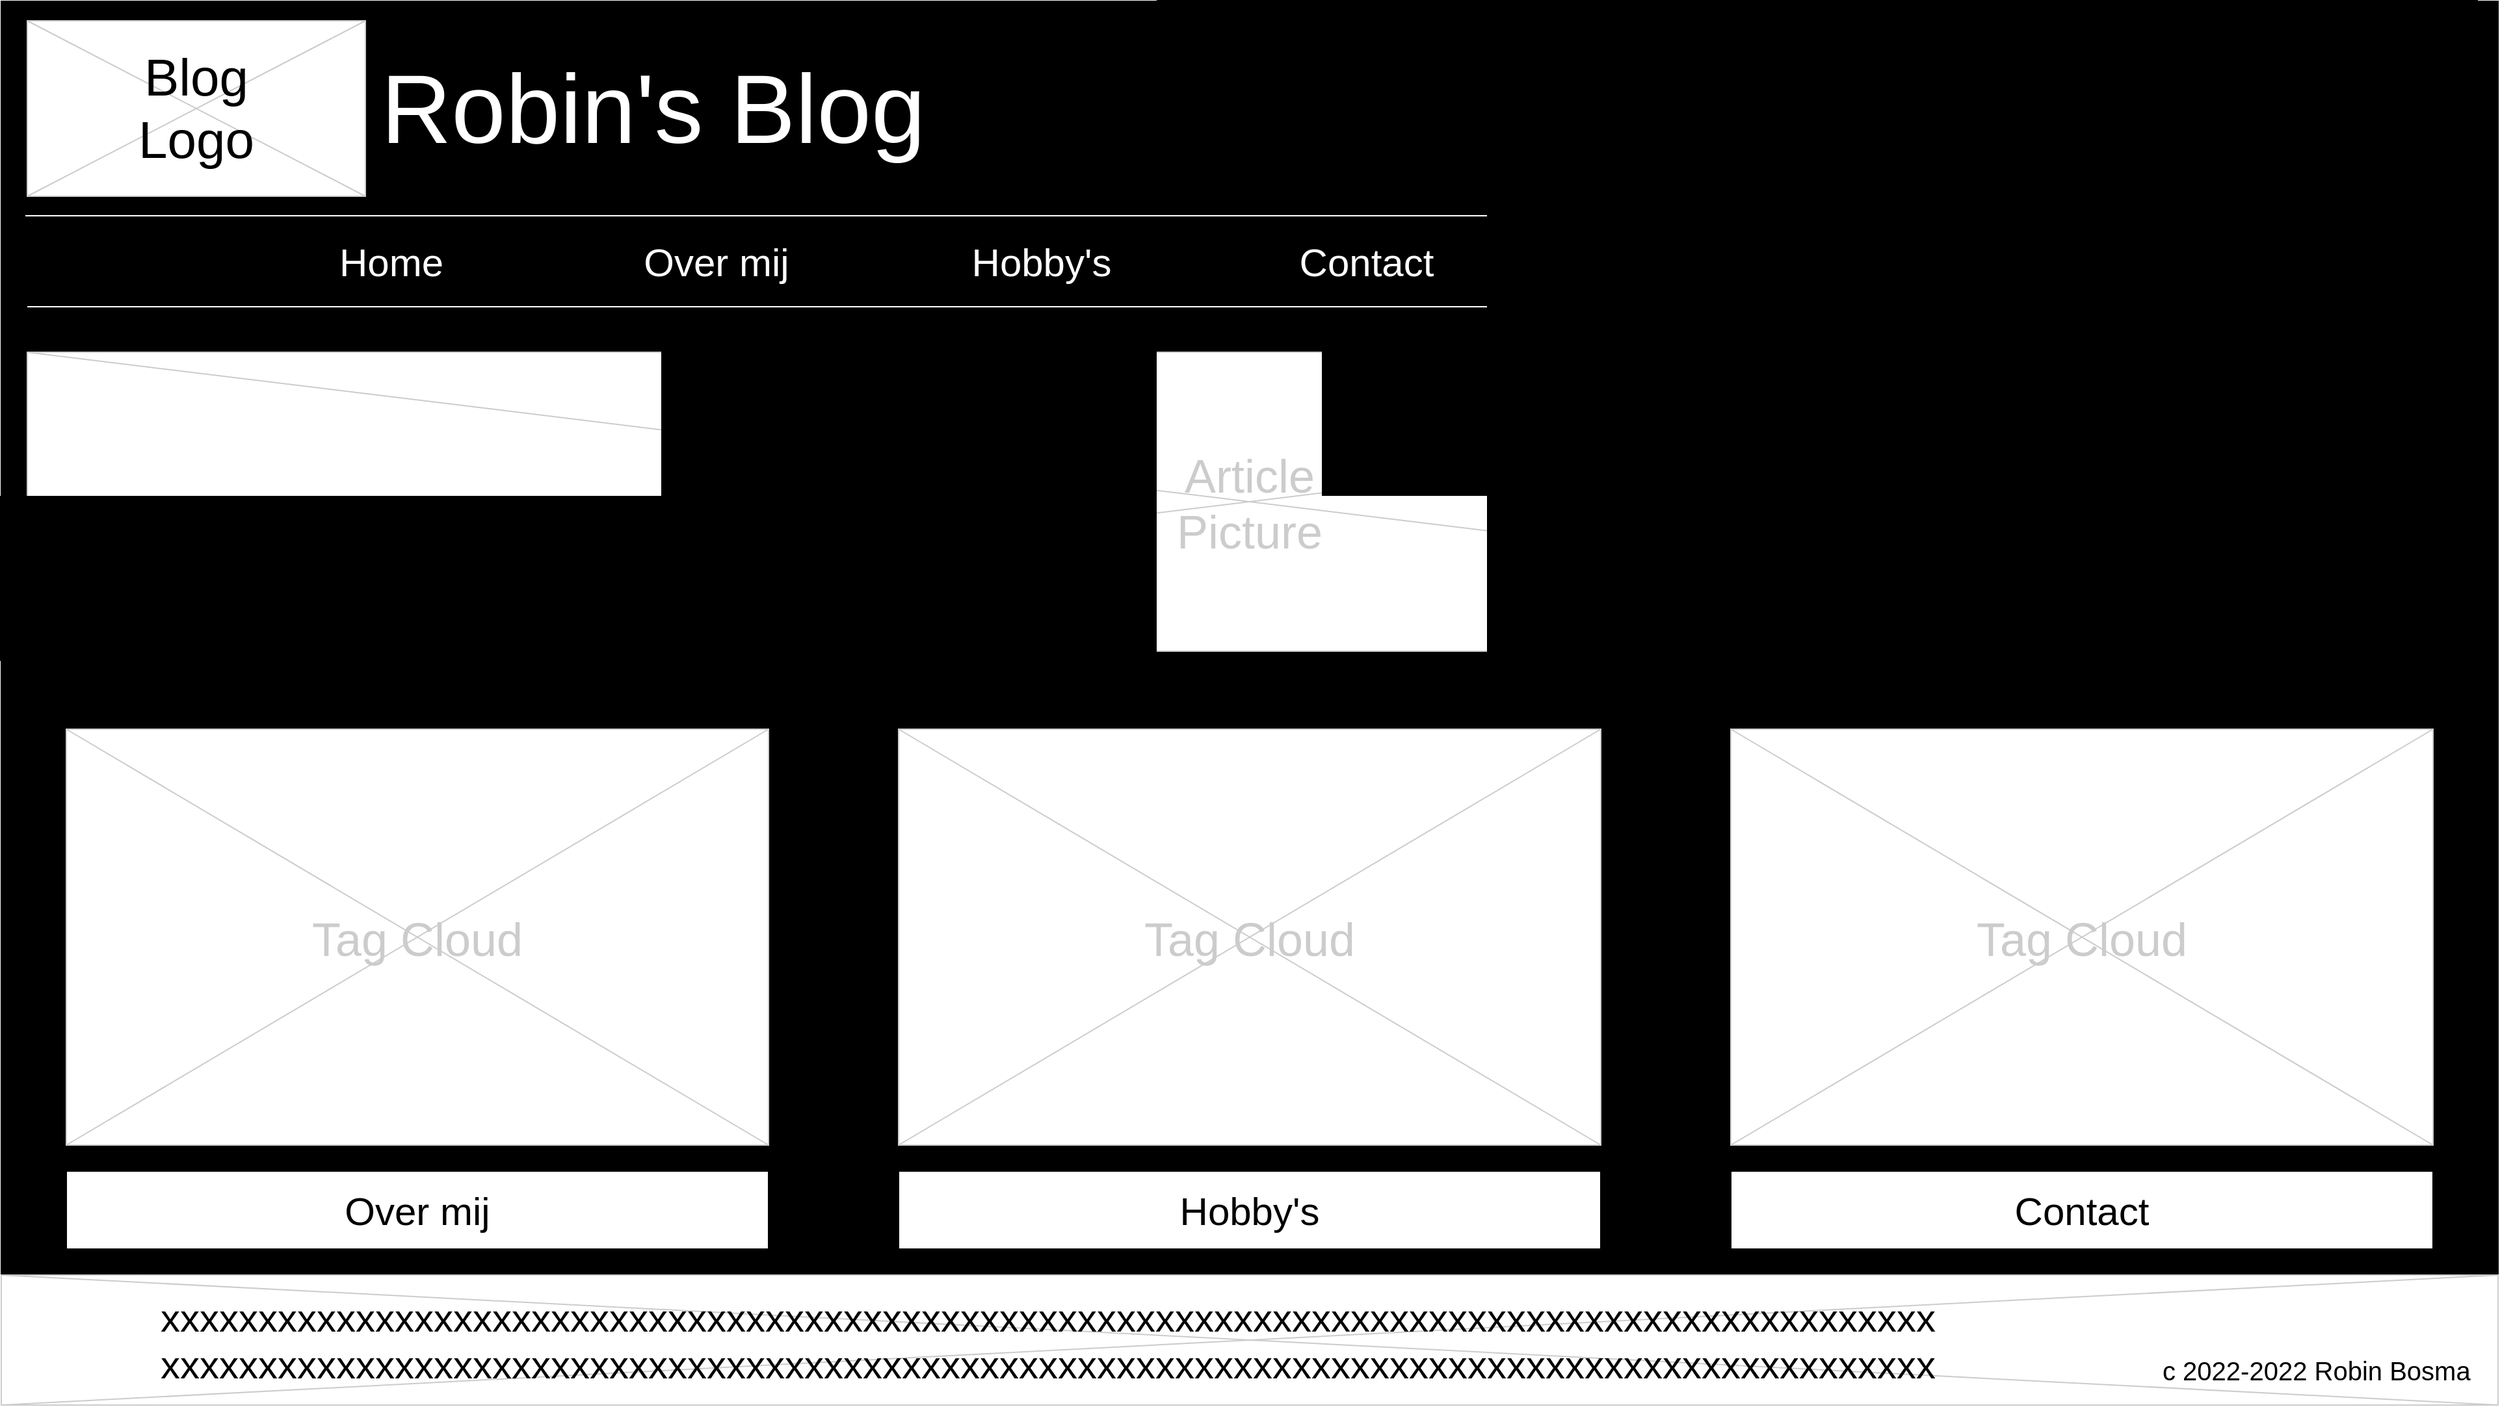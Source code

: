 <mxfile version="20.4.0" type="device" pages="4"><diagram name="Page-1" id="f1b7ffb7-ca1e-a977-7cf5-a751b3c06c05"><mxGraphModel dx="2595" dy="1428" grid="1" gridSize="10" guides="1" tooltips="1" connect="1" arrows="1" fold="1" page="1" pageScale="1" pageWidth="826" pageHeight="1169" background="#ffffff" math="0" shadow="0"><root><mxCell id="0"/><mxCell id="1" parent="0"/><mxCell id="QzY00qTEvFQJKHr5MsvU-67" value="" style="rounded=0;whiteSpace=wrap;html=1;fillColor=#000000;" parent="1" vertex="1"><mxGeometry width="1920" height="1080" as="geometry"/></mxCell><mxCell id="4" value="" style="line;strokeWidth=1;strokeColor=#FFFFFF;" parent="1" vertex="1"><mxGeometry x="20" y="230" width="1880" height="10" as="geometry"/></mxCell><mxCell id="20" value="" style="verticalLabelPosition=bottom;verticalAlign=top;strokeWidth=1;shape=mxgraph.mockup.graphics.iconGrid;strokeColor=#CCCCCC;gridSize=1,1;" parent="1" vertex="1"><mxGeometry x="20" y="15" width="260" height="135" as="geometry"/></mxCell><mxCell id="21" value="Blog &#10;Logo" style="text;spacingTop=-5;align=center;fontColor=#000000;verticalAlign=middle;fontSize=40;" parent="1" vertex="1"><mxGeometry x="20" y="10" width="260" height="140" as="geometry"/></mxCell><mxCell id="QzY00qTEvFQJKHr5MsvU-62" value="" style="edgeStyle=orthogonalEdgeStyle;rounded=0;orthogonalLoop=1;jettySize=auto;html=1;startArrow=none;" parent="1" edge="1"><mxGeometry relative="1" as="geometry"><mxPoint x="330" y="80.0" as="sourcePoint"/><mxPoint x="340" y="80" as="targetPoint"/></mxGeometry></mxCell><mxCell id="25" value="" style="verticalLabelPosition=bottom;verticalAlign=top;strokeWidth=1;shape=mxgraph.mockup.graphics.iconGrid;strokeColor=#CCCCCC;gridSize=1,1;" parent="1" vertex="1"><mxGeometry x="20" y="270" width="1880" height="230" as="geometry"/></mxCell><mxCell id="26" value="Article&#10;Picture" style="text;spacingTop=-5;align=center;verticalAlign=middle;fontSize=36;fontColor=#CCCCCC" parent="1" vertex="1"><mxGeometry x="21.5" y="270" width="1877" height="230" as="geometry"/></mxCell><mxCell id="27" value="" style="verticalLabelPosition=bottom;verticalAlign=top;strokeWidth=1;shape=mxgraph.mockup.graphics.iconGrid;strokeColor=#CCCCCC;gridSize=1,1;" parent="1" vertex="1"><mxGeometry y="980" width="1920" height="100" as="geometry"/></mxCell><mxCell id="58" value="" style="verticalLabelPosition=bottom;verticalAlign=top;strokeWidth=1;shape=mxgraph.mockup.graphics.iconGrid;strokeColor=#CCCCCC;gridSize=1,1;" parent="1" vertex="1"><mxGeometry x="50" y="560" width="540" height="320" as="geometry"/></mxCell><mxCell id="59" value="Tag Cloud" style="text;spacingTop=-5;align=center;verticalAlign=middle;fontSize=36;fontColor=#CCCCCC" parent="1" vertex="1"><mxGeometry x="50" y="560" width="540" height="320" as="geometry"/></mxCell><mxCell id="QzY00qTEvFQJKHr5MsvU-66" value="c 2022-2022 Robin Bosma" style="text;spacingTop=-5;fontColor=#000000;fontSize=20;" parent="1" vertex="1"><mxGeometry x="1660" y="1040" width="250" height="30" as="geometry"/></mxCell><mxCell id="v6jdjminhg2gtK37w4LM-70" value="" style="rounded=0;whiteSpace=wrap;html=1;fillColor=#FFFFFF;" parent="1" vertex="1"><mxGeometry x="50" y="900" width="540" height="60" as="geometry"/></mxCell><mxCell id="2" value="Robin's Blog" style="text;spacingTop=-5;fontSize=75;fontStyle=0;fontColor=#FFFFFF;verticalAlign=middle;" parent="1" vertex="1"><mxGeometry x="290" y="20" width="340" height="110" as="geometry"/></mxCell><mxCell id="v6jdjminhg2gtK37w4LM-84" value="" style="verticalLabelPosition=bottom;verticalAlign=top;strokeWidth=1;shape=mxgraph.mockup.graphics.iconGrid;strokeColor=#CCCCCC;gridSize=1,1;" parent="1" vertex="1"><mxGeometry x="690" y="560" width="540" height="320" as="geometry"/></mxCell><mxCell id="v6jdjminhg2gtK37w4LM-85" value="" style="verticalLabelPosition=bottom;verticalAlign=top;strokeWidth=1;shape=mxgraph.mockup.graphics.iconGrid;strokeColor=#CCCCCC;gridSize=1,1;" parent="1" vertex="1"><mxGeometry x="1330" y="560" width="540" height="320" as="geometry"/></mxCell><mxCell id="v6jdjminhg2gtK37w4LM-87" value="Tag Cloud" style="text;spacingTop=-5;align=center;verticalAlign=middle;fontSize=36;fontColor=#CCCCCC" parent="1" vertex="1"><mxGeometry x="690" y="560" width="540" height="320" as="geometry"/></mxCell><mxCell id="v6jdjminhg2gtK37w4LM-88" value="Tag Cloud" style="text;spacingTop=-5;align=center;verticalAlign=middle;fontSize=36;fontColor=#CCCCCC" parent="1" vertex="1"><mxGeometry x="1330" y="560" width="540" height="320" as="geometry"/></mxCell><mxCell id="v6jdjminhg2gtK37w4LM-89" value="Over mij" style="text;spacingTop=-5;fontColor=#000000;align=center;verticalAlign=middle;fontSize=30;" parent="1" vertex="1"><mxGeometry x="50" y="900" width="540" height="60" as="geometry"/></mxCell><mxCell id="v6jdjminhg2gtK37w4LM-95" value="" style="rounded=0;whiteSpace=wrap;html=1;fillColor=#FFFFFF;" parent="1" vertex="1"><mxGeometry x="690" y="900" width="540" height="60" as="geometry"/></mxCell><mxCell id="v6jdjminhg2gtK37w4LM-92" value="Hobby's" style="text;spacingTop=-5;fontColor=#000000;align=center;verticalAlign=middle;fontSize=30;" parent="1" vertex="1"><mxGeometry x="690" y="900" width="540" height="60" as="geometry"/></mxCell><mxCell id="v6jdjminhg2gtK37w4LM-96" value="" style="rounded=0;whiteSpace=wrap;html=1;fillColor=#FFFFFF;" parent="1" vertex="1"><mxGeometry x="1330" y="900" width="540" height="60" as="geometry"/></mxCell><mxCell id="v6jdjminhg2gtK37w4LM-93" value="Contact" style="text;spacingTop=-5;fontColor=#000000;align=center;verticalAlign=middle;fontSize=30;" parent="1" vertex="1"><mxGeometry x="1330" y="900" width="540" height="60" as="geometry"/></mxCell><mxCell id="v6jdjminhg2gtK37w4LM-98" value="Home" style="text;spacingTop=-5;fontColor=#FFFFFF;align=center;verticalAlign=middle;fontSize=30;" parent="1" vertex="1"><mxGeometry x="200" y="170" width="200" height="60" as="geometry"/></mxCell><mxCell id="v6jdjminhg2gtK37w4LM-99" value="Over mij" style="text;spacingTop=-5;fontColor=#FFFFFF;align=center;verticalAlign=middle;fontSize=30;" parent="1" vertex="1"><mxGeometry x="450" y="170" width="200" height="60" as="geometry"/></mxCell><mxCell id="v6jdjminhg2gtK37w4LM-100" value="Hobby's" style="text;spacingTop=-5;fontColor=#FFFFFF;align=center;verticalAlign=middle;fontSize=30;" parent="1" vertex="1"><mxGeometry x="700" y="170" width="200" height="60" as="geometry"/></mxCell><mxCell id="v6jdjminhg2gtK37w4LM-101" value="Contact" style="text;spacingTop=-5;fontColor=#FFFFFF;align=center;verticalAlign=middle;fontSize=30;" parent="1" vertex="1"><mxGeometry x="950" y="170" width="200" height="60" as="geometry"/></mxCell><mxCell id="v6jdjminhg2gtK37w4LM-103" value="" style="line;strokeWidth=1;strokeColor=#FFFFFF;" parent="1" vertex="1"><mxGeometry x="18.5" y="160" width="1880" height="10" as="geometry"/></mxCell><mxCell id="6Viul2lnoVClOAKSlxGu-59" value="xxxxxxxxxxxxxxxxxxxxxxxxxxxxxxxxxxxxxxxxxxxxxxxxxxxxxxxxxxxxxxxxxxxxxxxxxxxxxxxxxxxxxxxxxxx&#10;xxxxxxxxxxxxxxxxxxxxxxxxxxxxxxxxxxxxxxxxxxxxxxxxxxxxxxxxxxxxxxxxxxxxxxxxxxxxxxxxxxxxxxxxxxx" style="text;spacingTop=-5;fontColor=#000000;align=center;verticalAlign=middle;fontSize=30;" vertex="1" parent="1"><mxGeometry y="1000" width="1610" height="60" as="geometry"/></mxCell></root></mxGraphModel></diagram><diagram id="pp6dQTUqRA2g35bU7fQw" name="Pagina-2"><mxGraphModel dx="941" dy="1428" grid="1" gridSize="10" guides="1" tooltips="1" connect="1" arrows="1" fold="1" page="1" pageScale="1" pageWidth="827" pageHeight="1169" math="0" shadow="0"><root><mxCell id="0"/><mxCell id="1" parent="0"/><mxCell id="CWncWyyLDgMF0MoCl2Q5-1" value="" style="rounded=0;whiteSpace=wrap;html=1;fillColor=#FFFFFF;" vertex="1" parent="1"><mxGeometry x="1660" y="980" width="1920" height="100" as="geometry"/></mxCell><mxCell id="CWncWyyLDgMF0MoCl2Q5-2" value="" style="rounded=0;whiteSpace=wrap;html=1;fillColor=#000000;" vertex="1" parent="1"><mxGeometry x="1660" width="1920" height="990" as="geometry"/></mxCell><mxCell id="CWncWyyLDgMF0MoCl2Q5-3" value="" style="line;strokeWidth=1;strokeColor=#FFFFFF;" vertex="1" parent="1"><mxGeometry x="1680" y="230" width="1880" height="10" as="geometry"/></mxCell><mxCell id="CWncWyyLDgMF0MoCl2Q5-4" value="" style="verticalLabelPosition=bottom;verticalAlign=top;strokeWidth=1;shape=mxgraph.mockup.graphics.iconGrid;strokeColor=#CCCCCC;gridSize=1,1;" vertex="1" parent="1"><mxGeometry x="1680" y="15" width="260" height="135" as="geometry"/></mxCell><mxCell id="CWncWyyLDgMF0MoCl2Q5-5" value="Blog &#10;Logo" style="text;spacingTop=-5;align=center;fontColor=#000000;verticalAlign=middle;fontSize=40;" vertex="1" parent="1"><mxGeometry x="1680" y="10" width="260" height="140" as="geometry"/></mxCell><mxCell id="CWncWyyLDgMF0MoCl2Q5-6" value="" style="edgeStyle=orthogonalEdgeStyle;rounded=0;orthogonalLoop=1;jettySize=auto;html=1;startArrow=none;" edge="1" parent="1"><mxGeometry relative="1" as="geometry"><mxPoint x="1990.0" y="80.0" as="sourcePoint"/><mxPoint x="2000.0" y="80.0" as="targetPoint"/></mxGeometry></mxCell><mxCell id="CWncWyyLDgMF0MoCl2Q5-8" value="c 2022-2022 Robin Bosma" style="text;spacingTop=-5;fontColor=#000000;fontSize=20;" vertex="1" parent="1"><mxGeometry x="3320" y="1040" width="250" height="30" as="geometry"/></mxCell><mxCell id="CWncWyyLDgMF0MoCl2Q5-9" value="Robin's Blog" style="text;spacingTop=-5;fontSize=75;fontStyle=0;fontColor=#FFFFFF;verticalAlign=middle;" vertex="1" parent="1"><mxGeometry x="1950" y="20" width="340" height="110" as="geometry"/></mxCell><mxCell id="CWncWyyLDgMF0MoCl2Q5-12" value="Home" style="text;spacingTop=-5;fontColor=#FFFFFF;align=center;verticalAlign=middle;fontSize=30;" vertex="1" parent="1"><mxGeometry x="1860" y="170" width="200" height="60" as="geometry"/></mxCell><mxCell id="CWncWyyLDgMF0MoCl2Q5-13" value="Over mij" style="text;spacingTop=-5;fontColor=#FFFFFF;align=center;verticalAlign=middle;fontSize=30;" vertex="1" parent="1"><mxGeometry x="2110" y="170" width="200" height="60" as="geometry"/></mxCell><mxCell id="CWncWyyLDgMF0MoCl2Q5-14" value="Hobby's" style="text;spacingTop=-5;fontColor=#FFFFFF;align=center;verticalAlign=middle;fontSize=30;" vertex="1" parent="1"><mxGeometry x="2360" y="170" width="200" height="60" as="geometry"/></mxCell><mxCell id="CWncWyyLDgMF0MoCl2Q5-15" value="Contact" style="text;spacingTop=-5;fontColor=#FFFFFF;align=center;verticalAlign=middle;fontSize=30;" vertex="1" parent="1"><mxGeometry x="2610" y="170" width="200" height="60" as="geometry"/></mxCell><mxCell id="CWncWyyLDgMF0MoCl2Q5-16" value="" style="line;strokeWidth=1;strokeColor=#FFFFFF;" vertex="1" parent="1"><mxGeometry x="1678.5" y="160" width="1880" height="10" as="geometry"/></mxCell><mxCell id="CWncWyyLDgMF0MoCl2Q5-17" value="" style="rounded=0;whiteSpace=wrap;html=1;fillColor=#FFFFFF;" vertex="1" parent="1"><mxGeometry x="1830" y="270" width="1080" height="590" as="geometry"/></mxCell><mxCell id="CWncWyyLDgMF0MoCl2Q5-18" value="Over mij" style="text;spacingTop=-5;fontSize=75;fontStyle=0;fontColor=#000000;verticalAlign=middle;" vertex="1" parent="1"><mxGeometry x="1850" y="280" width="390" height="80" as="geometry"/></mxCell><mxCell id="CWncWyyLDgMF0MoCl2Q5-19" value="xxxxxxxxxxxxxxxxxxxxxxxxxxxxxxxxxxxxxxxxxxxxxxxxxxxxxxxxxxxxxxxxxx&#10;xxxxxxxxxxxxxxxxxxxxxxxxxxxxxxx&#10;xxxxxxxxxxxxxxxxxxxxxxxxxxxxxxxxxxxxxxxxxxxx&#10;xxxxxxxxxxxxxxxxxxxxxxxxxxxxxxxxxxxx&#10;&#10;xxxxxxxxxxxxxxxxxxxxxxxxxxxxxxxxxxxxxxxxxxxxxxx&#10;xxxxxxxxxxxxxxxx&#10;xxxxxxxxxxxxxxxxxxxxxxxxxxxxx&#10;xxxxxxxxxxxxxxxxxxxxxxxxxxxxxxxxxxxxxxxxxxxxxxxxxxxxxxxxxx&#10;xxxxxxxxxxxxxxxxxxx&#10;xxxxxxxxxxxxxxxxxxxxxxxxxxxxxxxxxx&#10;xxxxxxxxxxxxxxxxxx&#10;xxxxxxxxxxxxxxxxxxxxxxxxxxxxxxxxxxxxxxxxxx" style="text;spacingTop=-5;fontColor=#000000;align=left;verticalAlign=top;fontSize=30;" vertex="1" parent="1"><mxGeometry x="1850" y="380" width="1140" height="400" as="geometry"/></mxCell><mxCell id="CWncWyyLDgMF0MoCl2Q5-20" value="" style="verticalLabelPosition=bottom;verticalAlign=top;strokeWidth=1;shape=mxgraph.mockup.graphics.iconGrid;strokeColor=#CCCCCC;gridSize=1,1;" vertex="1" parent="1"><mxGeometry x="3000" y="270" width="540" height="660" as="geometry"/></mxCell><mxCell id="CWncWyyLDgMF0MoCl2Q5-21" value="Tag Cloud" style="text;spacingTop=-5;align=center;verticalAlign=middle;fontSize=36;fontColor=#CCCCCC" vertex="1" parent="1"><mxGeometry x="3000" y="270" width="540" height="660" as="geometry"/></mxCell><mxCell id="97S3TWpyQiNyDD7Jw-gM-1" value="xxxxxxxxxxxxxxxxxxxxxxxxxxxxxxxxxxxxxxxxxxxxxxxxxxxxxxxxxxxxxxxxxxxxxxxxxxxxxxxxxxxxxxxxxxx&#10;xxxxxxxxxxxxxxxxxxxxxxxxxxxxxxxxxxxxxxxxxxxxxxxxxxxxxxxxxxxxxxxxxxxxxxxxxxxxxxxxxxxxxxxxxxx" style="text;spacingTop=-5;fontColor=#000000;align=center;verticalAlign=middle;fontSize=30;" vertex="1" parent="1"><mxGeometry x="1660" y="1010" width="1610" height="60" as="geometry"/></mxCell></root></mxGraphModel></diagram><diagram id="zmCGTyHsWV_B9NaICHGX" name="Pagina-3"><mxGraphModel dx="941" dy="1428" grid="1" gridSize="10" guides="1" tooltips="1" connect="1" arrows="1" fold="1" page="1" pageScale="1" pageWidth="827" pageHeight="1169" math="0" shadow="0"><root><mxCell id="0"/><mxCell id="1" parent="0"/><mxCell id="V67sxeJ_lrGffTO_AbYV-2" value="" style="rounded=0;whiteSpace=wrap;html=1;fillColor=#FFFFFF;" vertex="1" parent="1"><mxGeometry x="1660" y="980" width="1920" height="100" as="geometry"/></mxCell><mxCell id="4PAdDGyvghlf9Zcxl7bx-1" value="" style="rounded=0;whiteSpace=wrap;html=1;fillColor=#000000;" vertex="1" parent="1"><mxGeometry x="1660" width="1920" height="990" as="geometry"/></mxCell><mxCell id="4PAdDGyvghlf9Zcxl7bx-2" value="" style="line;strokeWidth=1;strokeColor=#FFFFFF;" vertex="1" parent="1"><mxGeometry x="1680" y="230" width="1880" height="10" as="geometry"/></mxCell><mxCell id="4PAdDGyvghlf9Zcxl7bx-3" value="" style="verticalLabelPosition=bottom;verticalAlign=top;strokeWidth=1;shape=mxgraph.mockup.graphics.iconGrid;strokeColor=#CCCCCC;gridSize=1,1;" vertex="1" parent="1"><mxGeometry x="1680" y="15" width="260" height="135" as="geometry"/></mxCell><mxCell id="4PAdDGyvghlf9Zcxl7bx-4" value="Blog &#10;Logo" style="text;spacingTop=-5;align=center;fontColor=#000000;verticalAlign=middle;fontSize=40;" vertex="1" parent="1"><mxGeometry x="1680" y="10" width="260" height="140" as="geometry"/></mxCell><mxCell id="4PAdDGyvghlf9Zcxl7bx-5" value="" style="edgeStyle=orthogonalEdgeStyle;rounded=0;orthogonalLoop=1;jettySize=auto;html=1;startArrow=none;" edge="1" parent="1"><mxGeometry relative="1" as="geometry"><mxPoint x="1990.0" y="80.0" as="sourcePoint"/><mxPoint x="2000.0" y="80.0" as="targetPoint"/></mxGeometry></mxCell><mxCell id="4PAdDGyvghlf9Zcxl7bx-8" value="c 2022-2022 Robin Bosma" style="text;spacingTop=-5;fontColor=#000000;fontSize=20;" vertex="1" parent="1"><mxGeometry x="3320" y="1040" width="250" height="30" as="geometry"/></mxCell><mxCell id="4PAdDGyvghlf9Zcxl7bx-9" value="Robin's Blog" style="text;spacingTop=-5;fontSize=75;fontStyle=0;fontColor=#FFFFFF;verticalAlign=middle;" vertex="1" parent="1"><mxGeometry x="1950" y="20" width="340" height="110" as="geometry"/></mxCell><mxCell id="4PAdDGyvghlf9Zcxl7bx-12" value="Home" style="text;spacingTop=-5;fontColor=#FFFFFF;align=center;verticalAlign=middle;fontSize=30;" vertex="1" parent="1"><mxGeometry x="1860" y="170" width="200" height="60" as="geometry"/></mxCell><mxCell id="4PAdDGyvghlf9Zcxl7bx-13" value="Over mij" style="text;spacingTop=-5;fontColor=#FFFFFF;align=center;verticalAlign=middle;fontSize=30;" vertex="1" parent="1"><mxGeometry x="2110" y="170" width="200" height="60" as="geometry"/></mxCell><mxCell id="4PAdDGyvghlf9Zcxl7bx-14" value="Hobby's" style="text;spacingTop=-5;fontColor=#FFFFFF;align=center;verticalAlign=middle;fontSize=30;" vertex="1" parent="1"><mxGeometry x="2360" y="170" width="200" height="60" as="geometry"/></mxCell><mxCell id="4PAdDGyvghlf9Zcxl7bx-15" value="Contact" style="text;spacingTop=-5;fontColor=#FFFFFF;align=center;verticalAlign=middle;fontSize=30;" vertex="1" parent="1"><mxGeometry x="2610" y="170" width="200" height="60" as="geometry"/></mxCell><mxCell id="4PAdDGyvghlf9Zcxl7bx-16" value="" style="line;strokeWidth=1;strokeColor=#FFFFFF;" vertex="1" parent="1"><mxGeometry x="1678.5" y="160" width="1880" height="10" as="geometry"/></mxCell><mxCell id="4PAdDGyvghlf9Zcxl7bx-17" value="" style="rounded=0;whiteSpace=wrap;html=1;fillColor=#FFFFFF;" vertex="1" parent="1"><mxGeometry x="1830" y="270" width="1080" height="590" as="geometry"/></mxCell><mxCell id="4PAdDGyvghlf9Zcxl7bx-18" value="Hobby's" style="text;spacingTop=-5;fontSize=75;fontStyle=0;fontColor=#000000;verticalAlign=middle;" vertex="1" parent="1"><mxGeometry x="1850" y="280" width="390" height="80" as="geometry"/></mxCell><mxCell id="4PAdDGyvghlf9Zcxl7bx-19" value="xxxxxxxxxxxxxxxxxxxxxxxxxxxxxxxxxxxxxxxxxxxxxxxxxxxxxxxxxxxxxxxxxx&#10;xxxxxxxxxxxxxxxxxxxxxxxxxxxxxxx&#10;xxxxxxxxxxxxxxxxxxxxxxxxxxxxxxxxxxxxxxxxxxxx&#10;xxxxxxxxxxxxxxxxxxxxxxxxxxxxxxxxxxxx&#10;&#10;xxxxxxxxxxxxxxxxxxxxxxxxxxxxxxxxxxxxxxxxxxxxxxx&#10;xxxxxxxxxxxxxxxx&#10;xxxxxxxxxxxxxxxxxxxxxxxxxxxxx&#10;xxxxxxxxxxxxxxxxxxxxxxxxxxxxxxxxxxxxxxxxxxxxxxxxxxxxxxxxxx&#10;xxxxxxxxxxxxxxxxxxx&#10;xxxxxxxxxxxxxxxxxxxxxxxxxxxxxxxxxx&#10;xxxxxxxxxxxxxxxxxx&#10;xxxxxxxxxxxxxxxxxxxxxxxxxxxxxxxxxxxxxxxxxx" style="text;spacingTop=-5;fontColor=#000000;align=left;verticalAlign=top;fontSize=30;" vertex="1" parent="1"><mxGeometry x="1850" y="380" width="1060" height="480" as="geometry"/></mxCell><mxCell id="4PAdDGyvghlf9Zcxl7bx-20" value="" style="verticalLabelPosition=bottom;verticalAlign=top;strokeWidth=1;shape=mxgraph.mockup.graphics.iconGrid;strokeColor=#CCCCCC;gridSize=1,1;" vertex="1" parent="1"><mxGeometry x="3000" y="270" width="540" height="660" as="geometry"/></mxCell><mxCell id="4PAdDGyvghlf9Zcxl7bx-21" value="Tag Cloud" style="text;spacingTop=-5;align=center;verticalAlign=middle;fontSize=36;fontColor=#CCCCCC" vertex="1" parent="1"><mxGeometry x="3000" y="270" width="540" height="660" as="geometry"/></mxCell><mxCell id="scJJQ6dYUHIeL9bYaS21-1" value="xxxxxxxxxxxxxxxxxxxxxxxxxxxxxxxxxxxxxxxxxxxxxxxxxxxxxxxxxxxxxxxxxxxxxxxxxxxxxxxxxxxxxxxxxxx&#10;xxxxxxxxxxxxxxxxxxxxxxxxxxxxxxxxxxxxxxxxxxxxxxxxxxxxxxxxxxxxxxxxxxxxxxxxxxxxxxxxxxxxxxxxxxx" style="text;spacingTop=-5;fontColor=#000000;align=center;verticalAlign=middle;fontSize=30;" vertex="1" parent="1"><mxGeometry x="1660" y="1010" width="1610" height="60" as="geometry"/></mxCell></root></mxGraphModel></diagram><diagram id="kq5TcJTrHSoqZ-Dp7QWE" name="Pagina-4"><mxGraphModel dx="941" dy="1428" grid="1" gridSize="10" guides="1" tooltips="1" connect="1" arrows="1" fold="1" page="1" pageScale="1" pageWidth="827" pageHeight="1169" math="0" shadow="0"><root><mxCell id="0"/><mxCell id="1" parent="0"/><mxCell id="KZEbxzsCTGx2yKeg7z0E-1" value="" style="rounded=0;whiteSpace=wrap;html=1;fillColor=#FFFFFF;" vertex="1" parent="1"><mxGeometry x="1660" y="980" width="1920" height="100" as="geometry"/></mxCell><mxCell id="KZEbxzsCTGx2yKeg7z0E-2" value="" style="rounded=0;whiteSpace=wrap;html=1;fillColor=#000000;" vertex="1" parent="1"><mxGeometry x="1660" width="1920" height="990" as="geometry"/></mxCell><mxCell id="KZEbxzsCTGx2yKeg7z0E-3" value="" style="line;strokeWidth=1;strokeColor=#FFFFFF;" vertex="1" parent="1"><mxGeometry x="1680" y="230" width="1880" height="10" as="geometry"/></mxCell><mxCell id="KZEbxzsCTGx2yKeg7z0E-4" value="" style="verticalLabelPosition=bottom;verticalAlign=top;strokeWidth=1;shape=mxgraph.mockup.graphics.iconGrid;strokeColor=#CCCCCC;gridSize=1,1;" vertex="1" parent="1"><mxGeometry x="1680" y="15" width="260" height="135" as="geometry"/></mxCell><mxCell id="KZEbxzsCTGx2yKeg7z0E-5" value="Blog &#10;Logo" style="text;spacingTop=-5;align=center;fontColor=#000000;verticalAlign=middle;fontSize=40;" vertex="1" parent="1"><mxGeometry x="1680" y="10" width="260" height="140" as="geometry"/></mxCell><mxCell id="KZEbxzsCTGx2yKeg7z0E-6" value="" style="edgeStyle=orthogonalEdgeStyle;rounded=0;orthogonalLoop=1;jettySize=auto;html=1;startArrow=none;" edge="1" parent="1"><mxGeometry relative="1" as="geometry"><mxPoint x="1990.0" y="80.0" as="sourcePoint"/><mxPoint x="2000.0" y="80.0" as="targetPoint"/></mxGeometry></mxCell><mxCell id="KZEbxzsCTGx2yKeg7z0E-8" value="c 2022-2022 Robin Bosma" style="text;spacingTop=-5;fontColor=#000000;fontSize=20;" vertex="1" parent="1"><mxGeometry x="3320" y="1040" width="250" height="30" as="geometry"/></mxCell><mxCell id="KZEbxzsCTGx2yKeg7z0E-9" value="Robin's Blog" style="text;spacingTop=-5;fontSize=75;fontStyle=0;fontColor=#FFFFFF;verticalAlign=middle;" vertex="1" parent="1"><mxGeometry x="1950" y="20" width="340" height="110" as="geometry"/></mxCell><mxCell id="KZEbxzsCTGx2yKeg7z0E-12" value="Home" style="text;spacingTop=-5;fontColor=#FFFFFF;align=center;verticalAlign=middle;fontSize=30;" vertex="1" parent="1"><mxGeometry x="1860" y="170" width="200" height="60" as="geometry"/></mxCell><mxCell id="KZEbxzsCTGx2yKeg7z0E-13" value="Over mij" style="text;spacingTop=-5;fontColor=#FFFFFF;align=center;verticalAlign=middle;fontSize=30;" vertex="1" parent="1"><mxGeometry x="2110" y="170" width="200" height="60" as="geometry"/></mxCell><mxCell id="KZEbxzsCTGx2yKeg7z0E-14" value="Hobby's" style="text;spacingTop=-5;fontColor=#FFFFFF;align=center;verticalAlign=middle;fontSize=30;" vertex="1" parent="1"><mxGeometry x="2360" y="170" width="200" height="60" as="geometry"/></mxCell><mxCell id="KZEbxzsCTGx2yKeg7z0E-15" value="Contact" style="text;spacingTop=-5;fontColor=#FFFFFF;align=center;verticalAlign=middle;fontSize=30;" vertex="1" parent="1"><mxGeometry x="2610" y="170" width="200" height="60" as="geometry"/></mxCell><mxCell id="KZEbxzsCTGx2yKeg7z0E-16" value="" style="line;strokeWidth=1;strokeColor=#FFFFFF;" vertex="1" parent="1"><mxGeometry x="1678.5" y="160" width="1880" height="10" as="geometry"/></mxCell><mxCell id="KZEbxzsCTGx2yKeg7z0E-17" value="" style="rounded=0;whiteSpace=wrap;html=1;fillColor=#FFFFFF;" vertex="1" parent="1"><mxGeometry x="1830" y="270" width="1080" height="590" as="geometry"/></mxCell><mxCell id="KZEbxzsCTGx2yKeg7z0E-18" value="Contact" style="text;spacingTop=-5;fontSize=75;fontStyle=0;fontColor=#000000;verticalAlign=middle;" vertex="1" parent="1"><mxGeometry x="1850" y="280" width="390" height="80" as="geometry"/></mxCell><mxCell id="KZEbxzsCTGx2yKeg7z0E-19" value="&#10;Instagram: xxxxx&#10;&#10;Facebook: xxxxx&#10;&#10;Twitter: xxxxx&#10;&#10;Snapchat: xxxxx&#10;&#10;Email: xxxxx&#10;&#10;Telefoonnummer: xxxxx&#10;" style="text;spacingTop=-5;fontColor=#000000;align=left;verticalAlign=top;fontSize=30;" vertex="1" parent="1"><mxGeometry x="1930" y="380" width="350" height="460" as="geometry"/></mxCell><mxCell id="KZEbxzsCTGx2yKeg7z0E-20" value="" style="verticalLabelPosition=bottom;verticalAlign=top;strokeWidth=1;shape=mxgraph.mockup.graphics.iconGrid;strokeColor=#CCCCCC;gridSize=1,1;" vertex="1" parent="1"><mxGeometry x="3000" y="270" width="540" height="660" as="geometry"/></mxCell><mxCell id="KZEbxzsCTGx2yKeg7z0E-21" value="Tag Cloud" style="text;spacingTop=-5;align=center;verticalAlign=middle;fontSize=36;fontColor=#CCCCCC" vertex="1" parent="1"><mxGeometry x="3000" y="270" width="540" height="660" as="geometry"/></mxCell><mxCell id="KZEbxzsCTGx2yKeg7z0E-22" value="" style="verticalLabelPosition=bottom;verticalAlign=top;strokeWidth=1;shape=mxgraph.mockup.graphics.iconGrid;strokeColor=#CCCCCC;gridSize=1,1;" vertex="1" parent="1"><mxGeometry x="1850" y="410" width="60" height="60" as="geometry"/></mxCell><mxCell id="KZEbxzsCTGx2yKeg7z0E-24" value="" style="verticalLabelPosition=bottom;verticalAlign=top;strokeWidth=1;shape=mxgraph.mockup.graphics.iconGrid;strokeColor=#CCCCCC;gridSize=1,1;" vertex="1" parent="1"><mxGeometry x="1850" y="480" width="60" height="60" as="geometry"/></mxCell><mxCell id="KZEbxzsCTGx2yKeg7z0E-25" value="" style="verticalLabelPosition=bottom;verticalAlign=top;strokeWidth=1;shape=mxgraph.mockup.graphics.iconGrid;strokeColor=#CCCCCC;gridSize=1,1;" vertex="1" parent="1"><mxGeometry x="1850" y="550" width="60" height="60" as="geometry"/></mxCell><mxCell id="KZEbxzsCTGx2yKeg7z0E-26" value="" style="verticalLabelPosition=bottom;verticalAlign=top;strokeWidth=1;shape=mxgraph.mockup.graphics.iconGrid;strokeColor=#CCCCCC;gridSize=1,1;" vertex="1" parent="1"><mxGeometry x="1850" y="620" width="60" height="60" as="geometry"/></mxCell><mxCell id="KZEbxzsCTGx2yKeg7z0E-27" value="" style="verticalLabelPosition=bottom;verticalAlign=top;strokeWidth=1;shape=mxgraph.mockup.graphics.iconGrid;strokeColor=#CCCCCC;gridSize=1,1;" vertex="1" parent="1"><mxGeometry x="1850" y="690" width="60" height="60" as="geometry"/></mxCell><mxCell id="KZEbxzsCTGx2yKeg7z0E-28" value="" style="verticalLabelPosition=bottom;verticalAlign=top;strokeWidth=1;shape=mxgraph.mockup.graphics.iconGrid;strokeColor=#CCCCCC;gridSize=1,1;" vertex="1" parent="1"><mxGeometry x="1850" y="760" width="60" height="60" as="geometry"/></mxCell><mxCell id="wyQaWhN6UE1-7sfUVbXy-1" value="xxxxxxxxxxxxxxxxxxxxxxxxxxxxxxxxxxxxxxxxxxxxxxxxxxxxxxxxxxxxxxxxxxxxxxxxxxxxxxxxxxxxxxxxxxx&#10;xxxxxxxxxxxxxxxxxxxxxxxxxxxxxxxxxxxxxxxxxxxxxxxxxxxxxxxxxxxxxxxxxxxxxxxxxxxxxxxxxxxxxxxxxxx" style="text;spacingTop=-5;fontColor=#000000;align=center;verticalAlign=middle;fontSize=30;" vertex="1" parent="1"><mxGeometry x="1660" y="1010" width="1610" height="60" as="geometry"/></mxCell></root></mxGraphModel></diagram></mxfile>